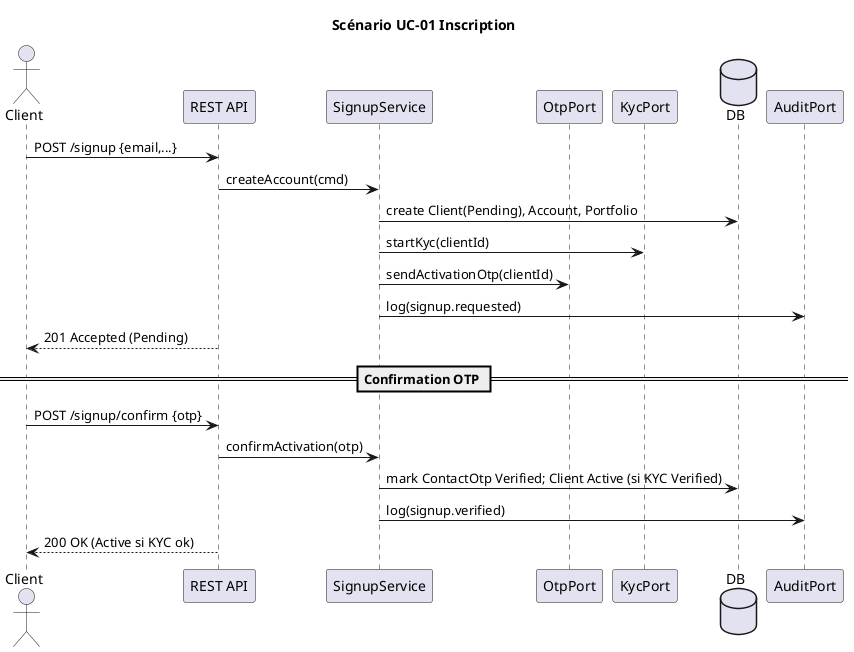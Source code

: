 @startuml
title Scénario UC-01 Inscription

actor Client
participant "REST API" as API
participant "SignupService" as Svc
participant "OtpPort" as OTP
participant "KycPort" as KYC
database "DB" as DB
participant "AuditPort" as AUD

Client -> API: POST /signup {email,...}
API -> Svc: createAccount(cmd)
Svc -> DB: create Client(Pending), Account, Portfolio
Svc -> KYC: startKyc(clientId)
Svc -> OTP: sendActivationOtp(clientId)
Svc -> AUD: log(signup.requested)
API --> Client: 201 Accepted (Pending)

== Confirmation OTP ==
Client -> API: POST /signup/confirm {otp}
API -> Svc: confirmActivation(otp)
Svc -> DB: mark ContactOtp Verified; Client Active (si KYC Verified)
Svc -> AUD: log(signup.verified)
API --> Client: 200 OK (Active si KYC ok)
@enduml
